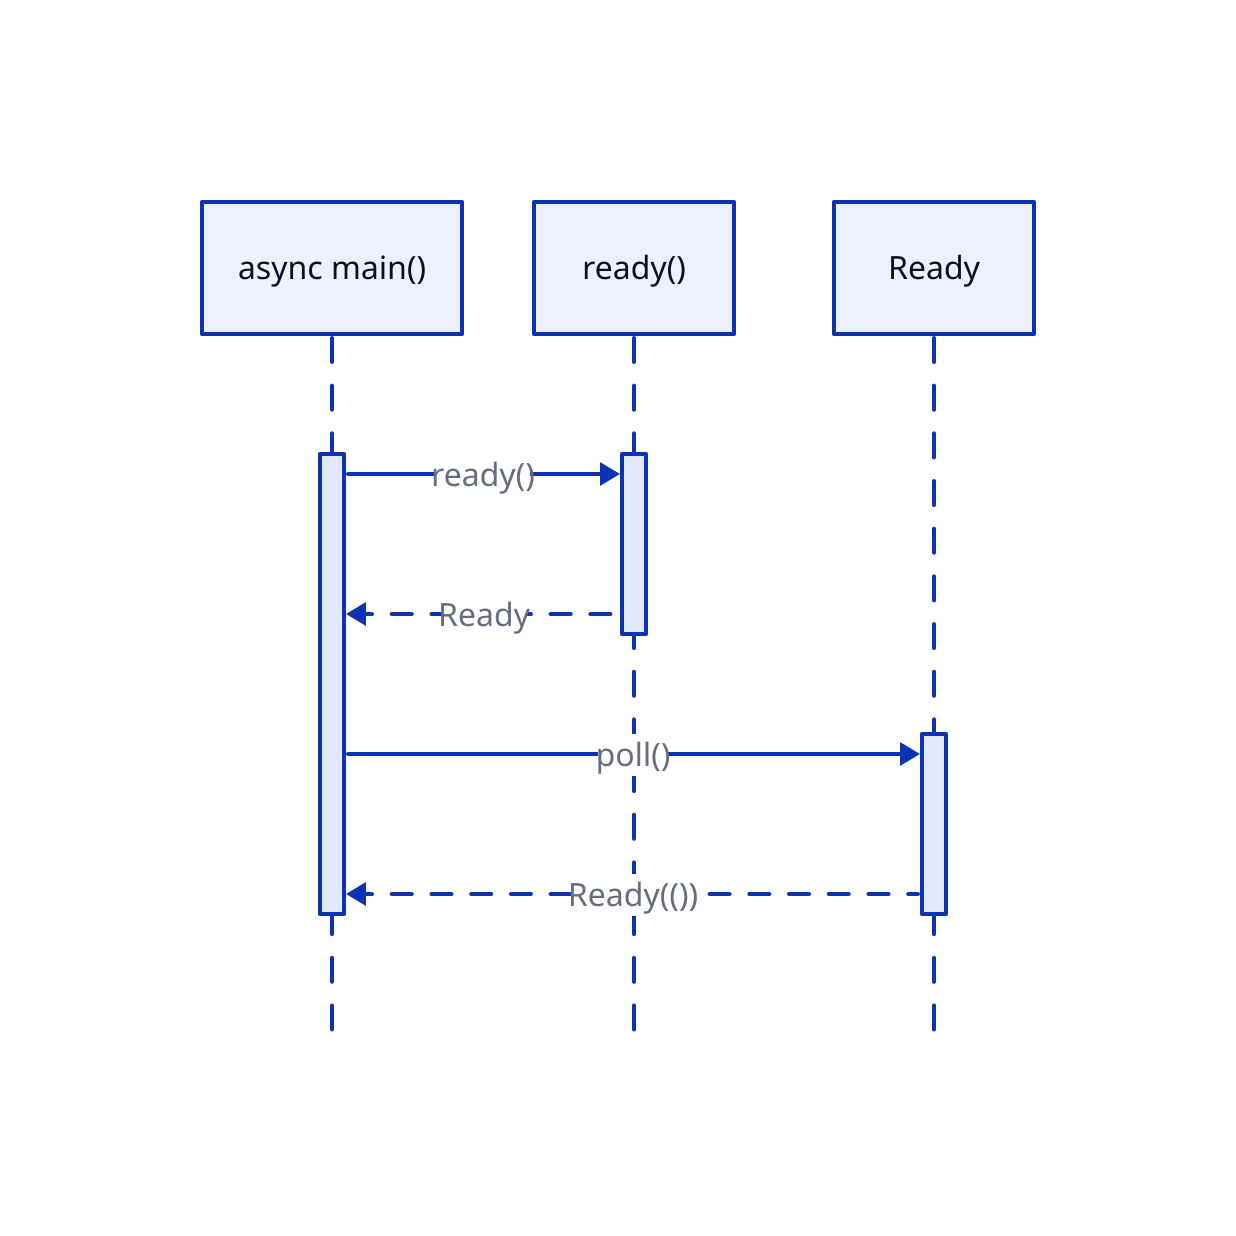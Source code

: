 shape: sequence_diagram

main: async main()
fn_ready: ready()
ready: Ready

main.task -> fn_ready.fn: ready()
main.task <- fn_ready.fn: Ready {
  style.stroke-dash: 5
}

main.task -> ready.future: poll()
main.task <- ready.future: Ready(()) {
  style.stroke-dash: 5
}
